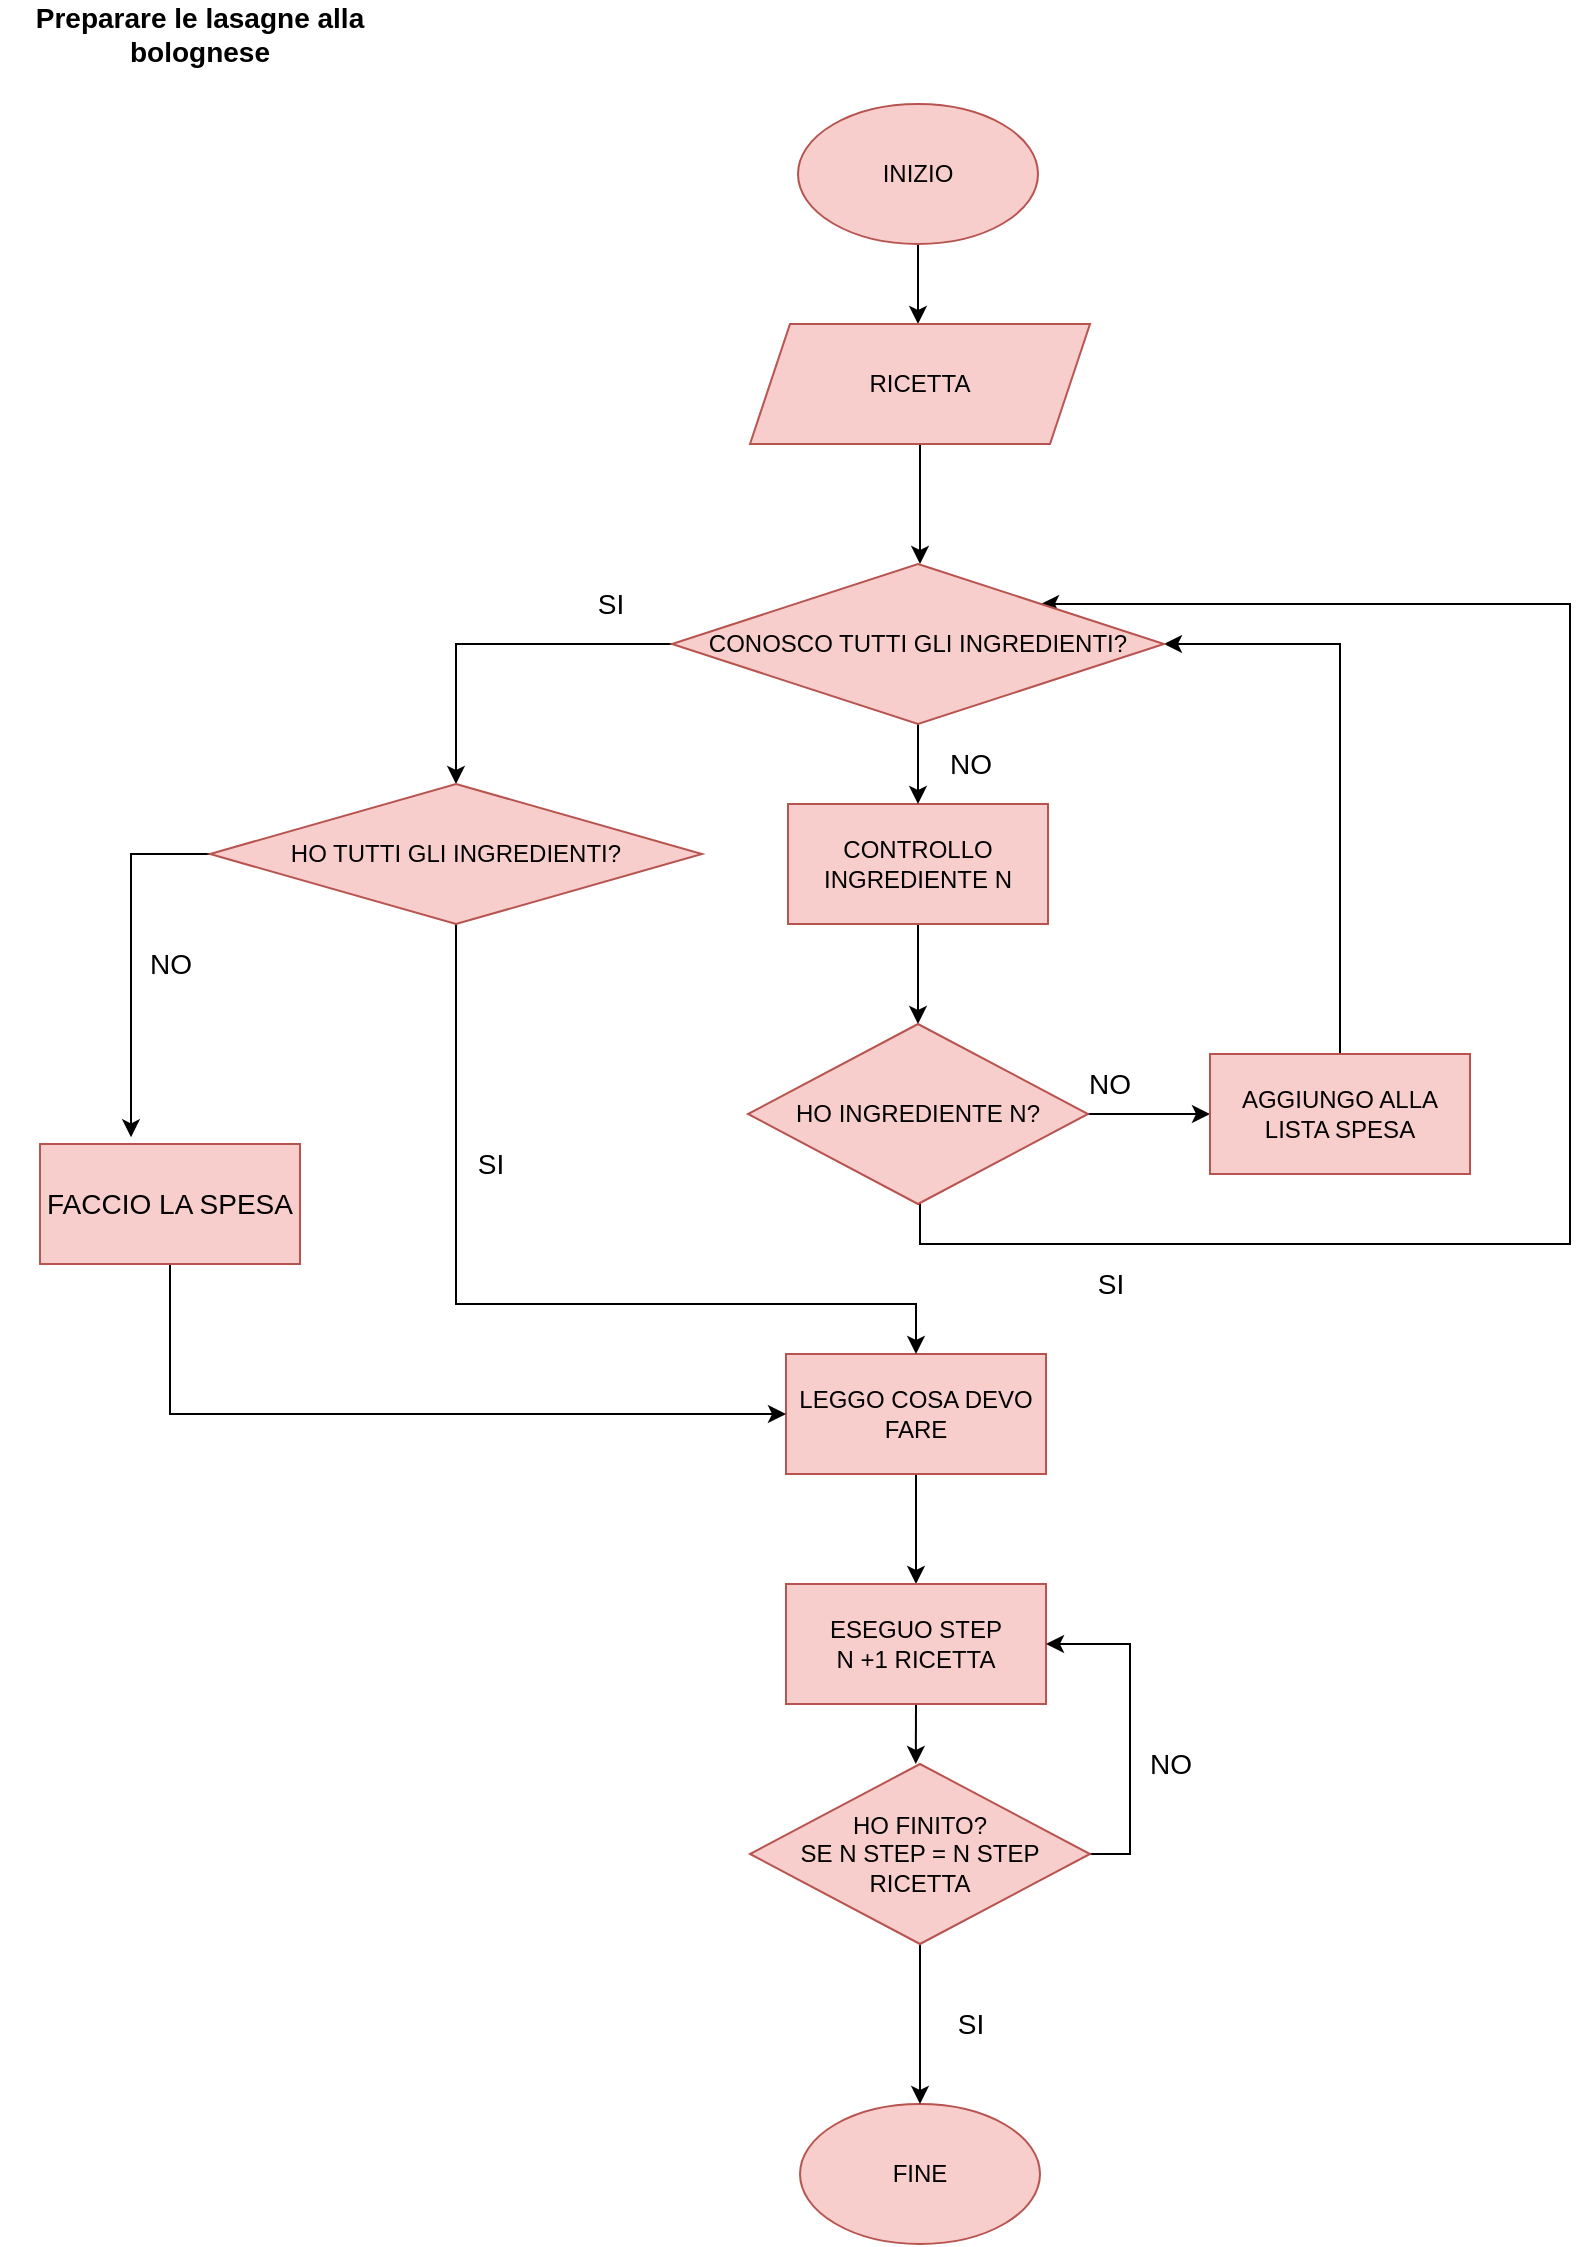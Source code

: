 <mxfile version="17.4.0" type="device"><diagram id="Hvn68YhW0wr79F48lB0x" name="Page-1"><mxGraphModel dx="881" dy="747" grid="1" gridSize="10" guides="1" tooltips="1" connect="1" arrows="1" fold="1" page="1" pageScale="1" pageWidth="827" pageHeight="1169" math="0" shadow="0"><root><mxCell id="0"/><mxCell id="1" parent="0"/><mxCell id="FcfaqzefUp5ivPHSUS5C-1" value="&lt;b&gt;&lt;font style=&quot;font-size: 14px&quot;&gt;Preparare le lasagne alla bolognese&lt;/font&gt;&lt;/b&gt;" style="text;html=1;strokeColor=none;fillColor=none;align=center;verticalAlign=middle;whiteSpace=wrap;rounded=0;" vertex="1" parent="1"><mxGeometry y="20" width="200" height="30" as="geometry"/></mxCell><mxCell id="FcfaqzefUp5ivPHSUS5C-4" style="edgeStyle=orthogonalEdgeStyle;rounded=0;orthogonalLoop=1;jettySize=auto;html=1;exitX=0.5;exitY=1;exitDx=0;exitDy=0;entryX=0.5;entryY=0;entryDx=0;entryDy=0;" edge="1" parent="1" source="FcfaqzefUp5ivPHSUS5C-2"><mxGeometry relative="1" as="geometry"><mxPoint x="459" y="180" as="targetPoint"/></mxGeometry></mxCell><mxCell id="FcfaqzefUp5ivPHSUS5C-2" value="INIZIO" style="ellipse;whiteSpace=wrap;html=1;fillColor=#f8cecc;strokeColor=#b85450;" vertex="1" parent="1"><mxGeometry x="399" y="70" width="120" height="70" as="geometry"/></mxCell><mxCell id="FcfaqzefUp5ivPHSUS5C-79" style="edgeStyle=orthogonalEdgeStyle;rounded=0;orthogonalLoop=1;jettySize=auto;html=1;fontSize=14;fontColor=#000000;" edge="1" parent="1" source="FcfaqzefUp5ivPHSUS5C-5" target="FcfaqzefUp5ivPHSUS5C-7"><mxGeometry relative="1" as="geometry"/></mxCell><mxCell id="FcfaqzefUp5ivPHSUS5C-5" value="CONTROLLO INGREDIENTE N" style="rounded=0;whiteSpace=wrap;html=1;labelBackgroundColor=none;fillColor=#f8cecc;strokeColor=#b85450;" vertex="1" parent="1"><mxGeometry x="394" y="420" width="130" height="60" as="geometry"/></mxCell><mxCell id="FcfaqzefUp5ivPHSUS5C-16" style="edgeStyle=orthogonalEdgeStyle;rounded=0;orthogonalLoop=1;jettySize=auto;html=1;exitX=1;exitY=0.5;exitDx=0;exitDy=0;fontSize=14;fontColor=#000000;" edge="1" parent="1" source="FcfaqzefUp5ivPHSUS5C-7" target="FcfaqzefUp5ivPHSUS5C-15"><mxGeometry relative="1" as="geometry"/></mxCell><mxCell id="FcfaqzefUp5ivPHSUS5C-70" style="edgeStyle=orthogonalEdgeStyle;rounded=0;orthogonalLoop=1;jettySize=auto;html=1;exitX=0.5;exitY=1;exitDx=0;exitDy=0;entryX=1;entryY=0;entryDx=0;entryDy=0;fontSize=14;fontColor=#000000;" edge="1" parent="1" source="FcfaqzefUp5ivPHSUS5C-7" target="FcfaqzefUp5ivPHSUS5C-44"><mxGeometry relative="1" as="geometry"><Array as="points"><mxPoint x="460" y="640"/><mxPoint x="785" y="640"/><mxPoint x="785" y="320"/></Array></mxGeometry></mxCell><mxCell id="FcfaqzefUp5ivPHSUS5C-7" value="HO INGREDIENTE N?" style="rhombus;whiteSpace=wrap;html=1;labelBackgroundColor=none;fillColor=#f8cecc;strokeColor=#b85450;" vertex="1" parent="1"><mxGeometry x="374" y="530" width="170" height="90" as="geometry"/></mxCell><mxCell id="FcfaqzefUp5ivPHSUS5C-42" style="edgeStyle=orthogonalEdgeStyle;rounded=0;orthogonalLoop=1;jettySize=auto;html=1;exitX=0.5;exitY=1;exitDx=0;exitDy=0;fontSize=14;fontColor=#000000;" edge="1" parent="1" source="FcfaqzefUp5ivPHSUS5C-8"><mxGeometry relative="1" as="geometry"><mxPoint x="460" y="300" as="targetPoint"/></mxGeometry></mxCell><mxCell id="FcfaqzefUp5ivPHSUS5C-8" value="RICETTA" style="shape=parallelogram;perimeter=parallelogramPerimeter;whiteSpace=wrap;html=1;fixedSize=1;labelBackgroundColor=none;fillColor=#f8cecc;strokeColor=#b85450;" vertex="1" parent="1"><mxGeometry x="375" y="180" width="170" height="60" as="geometry"/></mxCell><mxCell id="FcfaqzefUp5ivPHSUS5C-13" style="edgeStyle=orthogonalEdgeStyle;rounded=0;orthogonalLoop=1;jettySize=auto;html=1;exitX=0.5;exitY=1;exitDx=0;exitDy=0;fontSize=14;fontColor=#000000;" edge="1" parent="1" source="FcfaqzefUp5ivPHSUS5C-10"><mxGeometry relative="1" as="geometry"><mxPoint x="458" y="810" as="targetPoint"/></mxGeometry></mxCell><mxCell id="FcfaqzefUp5ivPHSUS5C-10" value="LEGGO COSA DEVO FARE" style="rounded=0;whiteSpace=wrap;html=1;labelBackgroundColor=none;fillColor=#f8cecc;strokeColor=#b85450;" vertex="1" parent="1"><mxGeometry x="393" y="695" width="130" height="60" as="geometry"/></mxCell><mxCell id="FcfaqzefUp5ivPHSUS5C-12" value="FINE" style="ellipse;whiteSpace=wrap;html=1;fillColor=#f8cecc;strokeColor=#b85450;" vertex="1" parent="1"><mxGeometry x="400" y="1070" width="120" height="70" as="geometry"/></mxCell><mxCell id="FcfaqzefUp5ivPHSUS5C-21" style="edgeStyle=orthogonalEdgeStyle;rounded=0;orthogonalLoop=1;jettySize=auto;html=1;exitX=0.5;exitY=0;exitDx=0;exitDy=0;entryX=1;entryY=0.5;entryDx=0;entryDy=0;fontSize=14;fontColor=#000000;" edge="1" parent="1" source="FcfaqzefUp5ivPHSUS5C-15" target="FcfaqzefUp5ivPHSUS5C-44"><mxGeometry relative="1" as="geometry"/></mxCell><mxCell id="FcfaqzefUp5ivPHSUS5C-15" value="AGGIUNGO ALLA LISTA SPESA" style="rounded=0;whiteSpace=wrap;html=1;labelBackgroundColor=none;fillColor=#f8cecc;strokeColor=#b85450;" vertex="1" parent="1"><mxGeometry x="605" y="545" width="130" height="60" as="geometry"/></mxCell><mxCell id="FcfaqzefUp5ivPHSUS5C-17" value="NO" style="text;html=1;strokeColor=none;fillColor=none;align=center;verticalAlign=middle;whiteSpace=wrap;rounded=0;labelBackgroundColor=none;fontSize=14;fontColor=#000000;" vertex="1" parent="1"><mxGeometry x="525" y="545" width="60" height="30" as="geometry"/></mxCell><mxCell id="FcfaqzefUp5ivPHSUS5C-55" style="edgeStyle=orthogonalEdgeStyle;rounded=0;orthogonalLoop=1;jettySize=auto;html=1;exitX=0;exitY=0.5;exitDx=0;exitDy=0;entryX=0.5;entryY=0;entryDx=0;entryDy=0;fontSize=14;fontColor=#000000;" edge="1" parent="1" source="FcfaqzefUp5ivPHSUS5C-44" target="FcfaqzefUp5ivPHSUS5C-54"><mxGeometry relative="1" as="geometry"/></mxCell><mxCell id="FcfaqzefUp5ivPHSUS5C-59" style="edgeStyle=orthogonalEdgeStyle;rounded=0;orthogonalLoop=1;jettySize=auto;html=1;exitX=0.5;exitY=1;exitDx=0;exitDy=0;entryX=0.5;entryY=0;entryDx=0;entryDy=0;fontSize=14;fontColor=#000000;" edge="1" parent="1" source="FcfaqzefUp5ivPHSUS5C-44" target="FcfaqzefUp5ivPHSUS5C-5"><mxGeometry relative="1" as="geometry"/></mxCell><mxCell id="FcfaqzefUp5ivPHSUS5C-44" value="CONOSCO TUTTI GLI INGREDIENTI?" style="rhombus;whiteSpace=wrap;html=1;labelBackgroundColor=none;fillColor=#f8cecc;strokeColor=#b85450;" vertex="1" parent="1"><mxGeometry x="336" y="300" width="246" height="80" as="geometry"/></mxCell><mxCell id="FcfaqzefUp5ivPHSUS5C-51" value="NO" style="text;html=1;align=center;verticalAlign=middle;resizable=0;points=[];autosize=1;strokeColor=none;fillColor=none;fontSize=14;fontColor=#000000;" vertex="1" parent="1"><mxGeometry x="465" y="390" width="40" height="20" as="geometry"/></mxCell><mxCell id="FcfaqzefUp5ivPHSUS5C-60" style="edgeStyle=orthogonalEdgeStyle;rounded=0;orthogonalLoop=1;jettySize=auto;html=1;exitX=0.5;exitY=1;exitDx=0;exitDy=0;entryX=0.5;entryY=0;entryDx=0;entryDy=0;fontSize=14;fontColor=#000000;" edge="1" parent="1" source="FcfaqzefUp5ivPHSUS5C-54" target="FcfaqzefUp5ivPHSUS5C-10"><mxGeometry relative="1" as="geometry"><Array as="points"><mxPoint x="228" y="670"/><mxPoint x="458" y="670"/></Array></mxGeometry></mxCell><mxCell id="FcfaqzefUp5ivPHSUS5C-62" style="edgeStyle=orthogonalEdgeStyle;rounded=0;orthogonalLoop=1;jettySize=auto;html=1;exitX=0;exitY=0.5;exitDx=0;exitDy=0;fontSize=14;fontColor=#000000;entryX=0.35;entryY=-0.056;entryDx=0;entryDy=0;entryPerimeter=0;" edge="1" parent="1" source="FcfaqzefUp5ivPHSUS5C-54" target="FcfaqzefUp5ivPHSUS5C-66"><mxGeometry relative="1" as="geometry"><mxPoint x="65.048" y="560" as="targetPoint"/></mxGeometry></mxCell><mxCell id="FcfaqzefUp5ivPHSUS5C-54" value="HO TUTTI GLI INGREDIENTI?" style="rhombus;whiteSpace=wrap;html=1;labelBackgroundColor=none;fillColor=#f8cecc;strokeColor=#b85450;" vertex="1" parent="1"><mxGeometry x="105" y="410" width="246" height="70" as="geometry"/></mxCell><mxCell id="FcfaqzefUp5ivPHSUS5C-56" value="SI" style="text;html=1;align=center;verticalAlign=middle;resizable=0;points=[];autosize=1;strokeColor=none;fillColor=none;fontSize=14;fontColor=#000000;" vertex="1" parent="1"><mxGeometry x="290" y="310" width="30" height="20" as="geometry"/></mxCell><mxCell id="FcfaqzefUp5ivPHSUS5C-61" value="SI" style="text;html=1;align=center;verticalAlign=middle;resizable=0;points=[];autosize=1;strokeColor=none;fillColor=none;fontSize=14;fontColor=#000000;" vertex="1" parent="1"><mxGeometry x="230" y="590" width="30" height="20" as="geometry"/></mxCell><mxCell id="FcfaqzefUp5ivPHSUS5C-65" value="NO" style="text;html=1;align=center;verticalAlign=middle;resizable=0;points=[];autosize=1;strokeColor=none;fillColor=none;fontSize=14;fontColor=#000000;" vertex="1" parent="1"><mxGeometry x="65" y="490" width="40" height="20" as="geometry"/></mxCell><mxCell id="FcfaqzefUp5ivPHSUS5C-68" style="edgeStyle=orthogonalEdgeStyle;rounded=0;orthogonalLoop=1;jettySize=auto;html=1;entryX=0;entryY=0.5;entryDx=0;entryDy=0;fontSize=14;fontColor=#000000;" edge="1" parent="1" source="FcfaqzefUp5ivPHSUS5C-66" target="FcfaqzefUp5ivPHSUS5C-10"><mxGeometry relative="1" as="geometry"><Array as="points"><mxPoint x="85" y="725"/></Array></mxGeometry></mxCell><mxCell id="FcfaqzefUp5ivPHSUS5C-66" value="&lt;span style=&quot;font-size: 14px&quot;&gt;FACCIO LA SPESA&lt;/span&gt;" style="rounded=0;whiteSpace=wrap;html=1;labelBackgroundColor=none;fillColor=#f8cecc;strokeColor=#b85450;" vertex="1" parent="1"><mxGeometry x="20" y="590" width="130" height="60" as="geometry"/></mxCell><mxCell id="FcfaqzefUp5ivPHSUS5C-69" value="SI" style="text;html=1;align=center;verticalAlign=middle;resizable=0;points=[];autosize=1;strokeColor=none;fillColor=none;fontSize=14;fontColor=#000000;" vertex="1" parent="1"><mxGeometry x="540" y="650" width="30" height="20" as="geometry"/></mxCell><mxCell id="FcfaqzefUp5ivPHSUS5C-73" style="edgeStyle=orthogonalEdgeStyle;rounded=0;orthogonalLoop=1;jettySize=auto;html=1;exitX=0.5;exitY=1;exitDx=0;exitDy=0;fontSize=14;fontColor=#000000;" edge="1" parent="1" source="FcfaqzefUp5ivPHSUS5C-72"><mxGeometry relative="1" as="geometry"><mxPoint x="457.905" y="900" as="targetPoint"/></mxGeometry></mxCell><mxCell id="FcfaqzefUp5ivPHSUS5C-72" value="ESEGUO STEP&lt;br&gt;N +1 RICETTA" style="rounded=0;whiteSpace=wrap;html=1;labelBackgroundColor=none;fillColor=#f8cecc;strokeColor=#b85450;" vertex="1" parent="1"><mxGeometry x="393" y="810" width="130" height="60" as="geometry"/></mxCell><mxCell id="FcfaqzefUp5ivPHSUS5C-75" style="edgeStyle=orthogonalEdgeStyle;rounded=0;orthogonalLoop=1;jettySize=auto;html=1;exitX=1;exitY=0.5;exitDx=0;exitDy=0;entryX=1;entryY=0.5;entryDx=0;entryDy=0;fontSize=14;fontColor=#000000;" edge="1" parent="1" source="FcfaqzefUp5ivPHSUS5C-74" target="FcfaqzefUp5ivPHSUS5C-72"><mxGeometry relative="1" as="geometry"/></mxCell><mxCell id="FcfaqzefUp5ivPHSUS5C-76" style="edgeStyle=orthogonalEdgeStyle;rounded=0;orthogonalLoop=1;jettySize=auto;html=1;exitX=0.5;exitY=1;exitDx=0;exitDy=0;entryX=0.5;entryY=0;entryDx=0;entryDy=0;fontSize=14;fontColor=#000000;" edge="1" parent="1" source="FcfaqzefUp5ivPHSUS5C-74" target="FcfaqzefUp5ivPHSUS5C-12"><mxGeometry relative="1" as="geometry"/></mxCell><mxCell id="FcfaqzefUp5ivPHSUS5C-74" value="HO FINITO?&lt;br&gt;SE N STEP = N STEP RICETTA" style="rhombus;whiteSpace=wrap;html=1;labelBackgroundColor=none;fillColor=#f8cecc;strokeColor=#b85450;" vertex="1" parent="1"><mxGeometry x="375" y="900" width="170" height="90" as="geometry"/></mxCell><mxCell id="FcfaqzefUp5ivPHSUS5C-77" value="NO" style="text;html=1;align=center;verticalAlign=middle;resizable=0;points=[];autosize=1;strokeColor=none;fillColor=none;fontSize=14;fontColor=#000000;" vertex="1" parent="1"><mxGeometry x="565" y="890" width="40" height="20" as="geometry"/></mxCell><mxCell id="FcfaqzefUp5ivPHSUS5C-78" value="SI" style="text;html=1;align=center;verticalAlign=middle;resizable=0;points=[];autosize=1;strokeColor=none;fillColor=none;fontSize=14;fontColor=#000000;" vertex="1" parent="1"><mxGeometry x="470" y="1020" width="30" height="20" as="geometry"/></mxCell></root></mxGraphModel></diagram></mxfile>